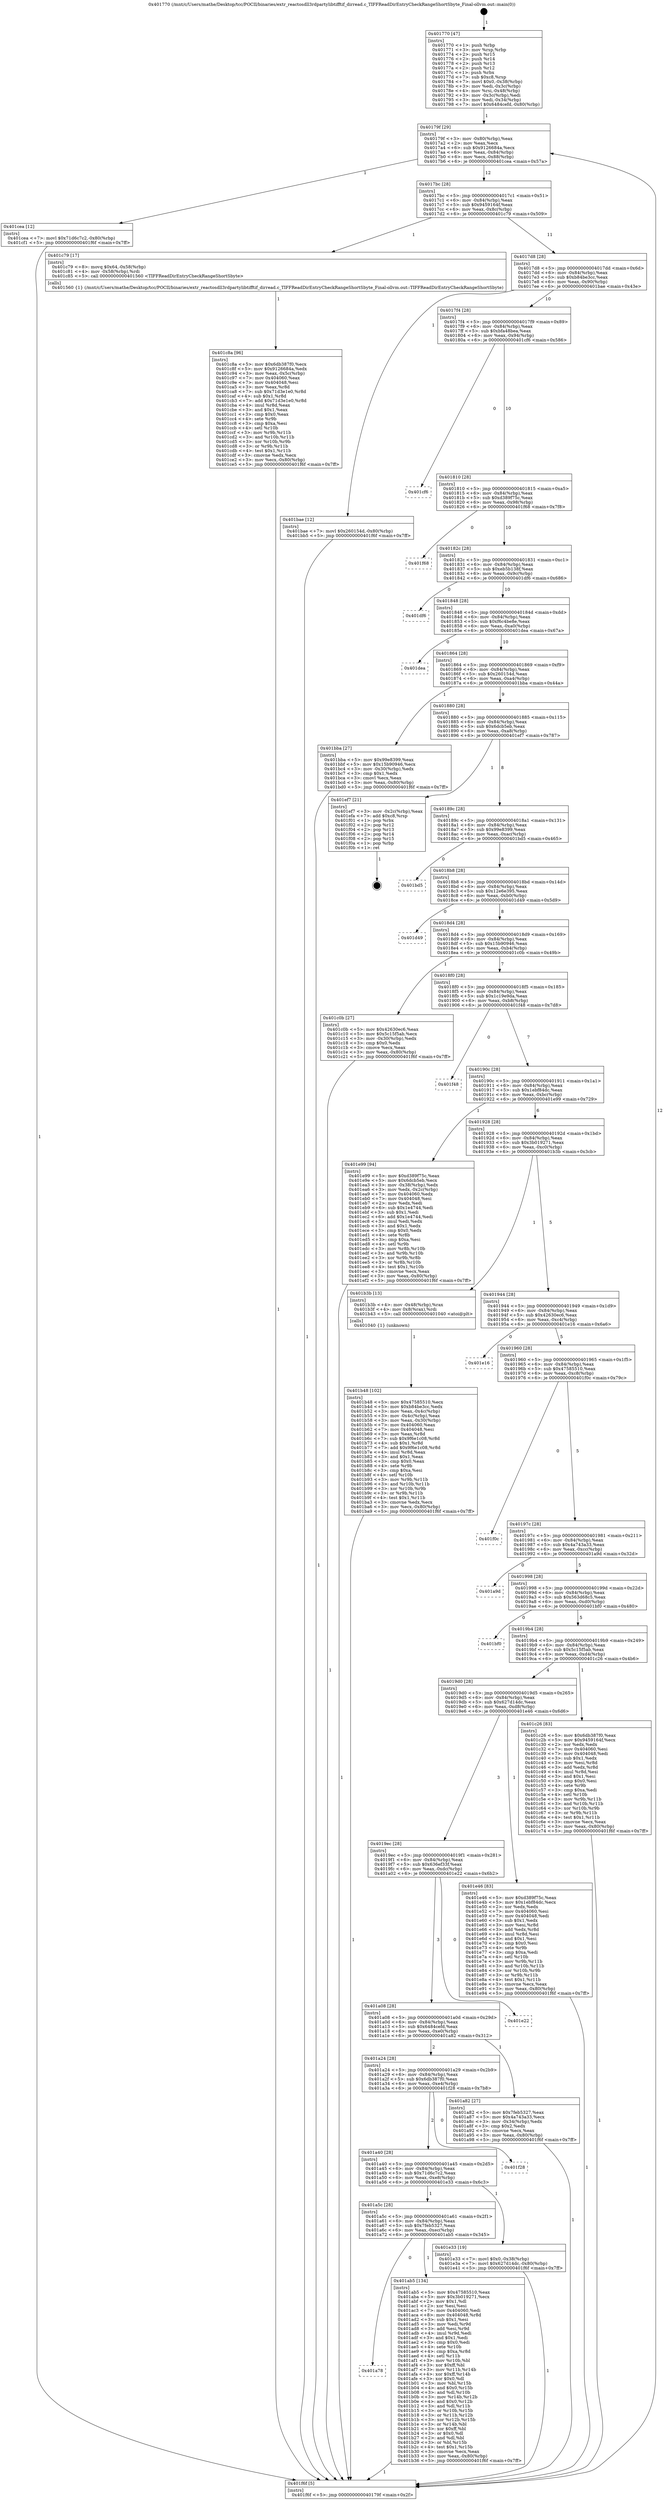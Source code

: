 digraph "0x401770" {
  label = "0x401770 (/mnt/c/Users/mathe/Desktop/tcc/POCII/binaries/extr_reactosdll3rdpartylibtifftif_dirread.c_TIFFReadDirEntryCheckRangeShortSbyte_Final-ollvm.out::main(0))"
  labelloc = "t"
  node[shape=record]

  Entry [label="",width=0.3,height=0.3,shape=circle,fillcolor=black,style=filled]
  "0x40179f" [label="{
     0x40179f [29]\l
     | [instrs]\l
     &nbsp;&nbsp;0x40179f \<+3\>: mov -0x80(%rbp),%eax\l
     &nbsp;&nbsp;0x4017a2 \<+2\>: mov %eax,%ecx\l
     &nbsp;&nbsp;0x4017a4 \<+6\>: sub $0x9126684a,%ecx\l
     &nbsp;&nbsp;0x4017aa \<+6\>: mov %eax,-0x84(%rbp)\l
     &nbsp;&nbsp;0x4017b0 \<+6\>: mov %ecx,-0x88(%rbp)\l
     &nbsp;&nbsp;0x4017b6 \<+6\>: je 0000000000401cea \<main+0x57a\>\l
  }"]
  "0x401cea" [label="{
     0x401cea [12]\l
     | [instrs]\l
     &nbsp;&nbsp;0x401cea \<+7\>: movl $0x71d6c7c2,-0x80(%rbp)\l
     &nbsp;&nbsp;0x401cf1 \<+5\>: jmp 0000000000401f6f \<main+0x7ff\>\l
  }"]
  "0x4017bc" [label="{
     0x4017bc [28]\l
     | [instrs]\l
     &nbsp;&nbsp;0x4017bc \<+5\>: jmp 00000000004017c1 \<main+0x51\>\l
     &nbsp;&nbsp;0x4017c1 \<+6\>: mov -0x84(%rbp),%eax\l
     &nbsp;&nbsp;0x4017c7 \<+5\>: sub $0x9459164f,%eax\l
     &nbsp;&nbsp;0x4017cc \<+6\>: mov %eax,-0x8c(%rbp)\l
     &nbsp;&nbsp;0x4017d2 \<+6\>: je 0000000000401c79 \<main+0x509\>\l
  }"]
  Exit [label="",width=0.3,height=0.3,shape=circle,fillcolor=black,style=filled,peripheries=2]
  "0x401c79" [label="{
     0x401c79 [17]\l
     | [instrs]\l
     &nbsp;&nbsp;0x401c79 \<+8\>: movq $0x64,-0x58(%rbp)\l
     &nbsp;&nbsp;0x401c81 \<+4\>: mov -0x58(%rbp),%rdi\l
     &nbsp;&nbsp;0x401c85 \<+5\>: call 0000000000401560 \<TIFFReadDirEntryCheckRangeShortSbyte\>\l
     | [calls]\l
     &nbsp;&nbsp;0x401560 \{1\} (/mnt/c/Users/mathe/Desktop/tcc/POCII/binaries/extr_reactosdll3rdpartylibtifftif_dirread.c_TIFFReadDirEntryCheckRangeShortSbyte_Final-ollvm.out::TIFFReadDirEntryCheckRangeShortSbyte)\l
  }"]
  "0x4017d8" [label="{
     0x4017d8 [28]\l
     | [instrs]\l
     &nbsp;&nbsp;0x4017d8 \<+5\>: jmp 00000000004017dd \<main+0x6d\>\l
     &nbsp;&nbsp;0x4017dd \<+6\>: mov -0x84(%rbp),%eax\l
     &nbsp;&nbsp;0x4017e3 \<+5\>: sub $0xb84be3cc,%eax\l
     &nbsp;&nbsp;0x4017e8 \<+6\>: mov %eax,-0x90(%rbp)\l
     &nbsp;&nbsp;0x4017ee \<+6\>: je 0000000000401bae \<main+0x43e\>\l
  }"]
  "0x401c8a" [label="{
     0x401c8a [96]\l
     | [instrs]\l
     &nbsp;&nbsp;0x401c8a \<+5\>: mov $0x6db387f0,%ecx\l
     &nbsp;&nbsp;0x401c8f \<+5\>: mov $0x9126684a,%edx\l
     &nbsp;&nbsp;0x401c94 \<+3\>: mov %eax,-0x5c(%rbp)\l
     &nbsp;&nbsp;0x401c97 \<+7\>: mov 0x404060,%eax\l
     &nbsp;&nbsp;0x401c9e \<+7\>: mov 0x404048,%esi\l
     &nbsp;&nbsp;0x401ca5 \<+3\>: mov %eax,%r8d\l
     &nbsp;&nbsp;0x401ca8 \<+7\>: sub $0x71d3e1e0,%r8d\l
     &nbsp;&nbsp;0x401caf \<+4\>: sub $0x1,%r8d\l
     &nbsp;&nbsp;0x401cb3 \<+7\>: add $0x71d3e1e0,%r8d\l
     &nbsp;&nbsp;0x401cba \<+4\>: imul %r8d,%eax\l
     &nbsp;&nbsp;0x401cbe \<+3\>: and $0x1,%eax\l
     &nbsp;&nbsp;0x401cc1 \<+3\>: cmp $0x0,%eax\l
     &nbsp;&nbsp;0x401cc4 \<+4\>: sete %r9b\l
     &nbsp;&nbsp;0x401cc8 \<+3\>: cmp $0xa,%esi\l
     &nbsp;&nbsp;0x401ccb \<+4\>: setl %r10b\l
     &nbsp;&nbsp;0x401ccf \<+3\>: mov %r9b,%r11b\l
     &nbsp;&nbsp;0x401cd2 \<+3\>: and %r10b,%r11b\l
     &nbsp;&nbsp;0x401cd5 \<+3\>: xor %r10b,%r9b\l
     &nbsp;&nbsp;0x401cd8 \<+3\>: or %r9b,%r11b\l
     &nbsp;&nbsp;0x401cdb \<+4\>: test $0x1,%r11b\l
     &nbsp;&nbsp;0x401cdf \<+3\>: cmovne %edx,%ecx\l
     &nbsp;&nbsp;0x401ce2 \<+3\>: mov %ecx,-0x80(%rbp)\l
     &nbsp;&nbsp;0x401ce5 \<+5\>: jmp 0000000000401f6f \<main+0x7ff\>\l
  }"]
  "0x401bae" [label="{
     0x401bae [12]\l
     | [instrs]\l
     &nbsp;&nbsp;0x401bae \<+7\>: movl $0x260154d,-0x80(%rbp)\l
     &nbsp;&nbsp;0x401bb5 \<+5\>: jmp 0000000000401f6f \<main+0x7ff\>\l
  }"]
  "0x4017f4" [label="{
     0x4017f4 [28]\l
     | [instrs]\l
     &nbsp;&nbsp;0x4017f4 \<+5\>: jmp 00000000004017f9 \<main+0x89\>\l
     &nbsp;&nbsp;0x4017f9 \<+6\>: mov -0x84(%rbp),%eax\l
     &nbsp;&nbsp;0x4017ff \<+5\>: sub $0xbfa48bea,%eax\l
     &nbsp;&nbsp;0x401804 \<+6\>: mov %eax,-0x94(%rbp)\l
     &nbsp;&nbsp;0x40180a \<+6\>: je 0000000000401cf6 \<main+0x586\>\l
  }"]
  "0x401b48" [label="{
     0x401b48 [102]\l
     | [instrs]\l
     &nbsp;&nbsp;0x401b48 \<+5\>: mov $0x47585510,%ecx\l
     &nbsp;&nbsp;0x401b4d \<+5\>: mov $0xb84be3cc,%edx\l
     &nbsp;&nbsp;0x401b52 \<+3\>: mov %eax,-0x4c(%rbp)\l
     &nbsp;&nbsp;0x401b55 \<+3\>: mov -0x4c(%rbp),%eax\l
     &nbsp;&nbsp;0x401b58 \<+3\>: mov %eax,-0x30(%rbp)\l
     &nbsp;&nbsp;0x401b5b \<+7\>: mov 0x404060,%eax\l
     &nbsp;&nbsp;0x401b62 \<+7\>: mov 0x404048,%esi\l
     &nbsp;&nbsp;0x401b69 \<+3\>: mov %eax,%r8d\l
     &nbsp;&nbsp;0x401b6c \<+7\>: sub $0x9f6e1c08,%r8d\l
     &nbsp;&nbsp;0x401b73 \<+4\>: sub $0x1,%r8d\l
     &nbsp;&nbsp;0x401b77 \<+7\>: add $0x9f6e1c08,%r8d\l
     &nbsp;&nbsp;0x401b7e \<+4\>: imul %r8d,%eax\l
     &nbsp;&nbsp;0x401b82 \<+3\>: and $0x1,%eax\l
     &nbsp;&nbsp;0x401b85 \<+3\>: cmp $0x0,%eax\l
     &nbsp;&nbsp;0x401b88 \<+4\>: sete %r9b\l
     &nbsp;&nbsp;0x401b8c \<+3\>: cmp $0xa,%esi\l
     &nbsp;&nbsp;0x401b8f \<+4\>: setl %r10b\l
     &nbsp;&nbsp;0x401b93 \<+3\>: mov %r9b,%r11b\l
     &nbsp;&nbsp;0x401b96 \<+3\>: and %r10b,%r11b\l
     &nbsp;&nbsp;0x401b99 \<+3\>: xor %r10b,%r9b\l
     &nbsp;&nbsp;0x401b9c \<+3\>: or %r9b,%r11b\l
     &nbsp;&nbsp;0x401b9f \<+4\>: test $0x1,%r11b\l
     &nbsp;&nbsp;0x401ba3 \<+3\>: cmovne %edx,%ecx\l
     &nbsp;&nbsp;0x401ba6 \<+3\>: mov %ecx,-0x80(%rbp)\l
     &nbsp;&nbsp;0x401ba9 \<+5\>: jmp 0000000000401f6f \<main+0x7ff\>\l
  }"]
  "0x401cf6" [label="{
     0x401cf6\l
  }", style=dashed]
  "0x401810" [label="{
     0x401810 [28]\l
     | [instrs]\l
     &nbsp;&nbsp;0x401810 \<+5\>: jmp 0000000000401815 \<main+0xa5\>\l
     &nbsp;&nbsp;0x401815 \<+6\>: mov -0x84(%rbp),%eax\l
     &nbsp;&nbsp;0x40181b \<+5\>: sub $0xd389f75c,%eax\l
     &nbsp;&nbsp;0x401820 \<+6\>: mov %eax,-0x98(%rbp)\l
     &nbsp;&nbsp;0x401826 \<+6\>: je 0000000000401f68 \<main+0x7f8\>\l
  }"]
  "0x401a78" [label="{
     0x401a78\l
  }", style=dashed]
  "0x401f68" [label="{
     0x401f68\l
  }", style=dashed]
  "0x40182c" [label="{
     0x40182c [28]\l
     | [instrs]\l
     &nbsp;&nbsp;0x40182c \<+5\>: jmp 0000000000401831 \<main+0xc1\>\l
     &nbsp;&nbsp;0x401831 \<+6\>: mov -0x84(%rbp),%eax\l
     &nbsp;&nbsp;0x401837 \<+5\>: sub $0xeb5b138f,%eax\l
     &nbsp;&nbsp;0x40183c \<+6\>: mov %eax,-0x9c(%rbp)\l
     &nbsp;&nbsp;0x401842 \<+6\>: je 0000000000401df6 \<main+0x686\>\l
  }"]
  "0x401ab5" [label="{
     0x401ab5 [134]\l
     | [instrs]\l
     &nbsp;&nbsp;0x401ab5 \<+5\>: mov $0x47585510,%eax\l
     &nbsp;&nbsp;0x401aba \<+5\>: mov $0x3b019271,%ecx\l
     &nbsp;&nbsp;0x401abf \<+2\>: mov $0x1,%dl\l
     &nbsp;&nbsp;0x401ac1 \<+2\>: xor %esi,%esi\l
     &nbsp;&nbsp;0x401ac3 \<+7\>: mov 0x404060,%edi\l
     &nbsp;&nbsp;0x401aca \<+8\>: mov 0x404048,%r8d\l
     &nbsp;&nbsp;0x401ad2 \<+3\>: sub $0x1,%esi\l
     &nbsp;&nbsp;0x401ad5 \<+3\>: mov %edi,%r9d\l
     &nbsp;&nbsp;0x401ad8 \<+3\>: add %esi,%r9d\l
     &nbsp;&nbsp;0x401adb \<+4\>: imul %r9d,%edi\l
     &nbsp;&nbsp;0x401adf \<+3\>: and $0x1,%edi\l
     &nbsp;&nbsp;0x401ae2 \<+3\>: cmp $0x0,%edi\l
     &nbsp;&nbsp;0x401ae5 \<+4\>: sete %r10b\l
     &nbsp;&nbsp;0x401ae9 \<+4\>: cmp $0xa,%r8d\l
     &nbsp;&nbsp;0x401aed \<+4\>: setl %r11b\l
     &nbsp;&nbsp;0x401af1 \<+3\>: mov %r10b,%bl\l
     &nbsp;&nbsp;0x401af4 \<+3\>: xor $0xff,%bl\l
     &nbsp;&nbsp;0x401af7 \<+3\>: mov %r11b,%r14b\l
     &nbsp;&nbsp;0x401afa \<+4\>: xor $0xff,%r14b\l
     &nbsp;&nbsp;0x401afe \<+3\>: xor $0x0,%dl\l
     &nbsp;&nbsp;0x401b01 \<+3\>: mov %bl,%r15b\l
     &nbsp;&nbsp;0x401b04 \<+4\>: and $0x0,%r15b\l
     &nbsp;&nbsp;0x401b08 \<+3\>: and %dl,%r10b\l
     &nbsp;&nbsp;0x401b0b \<+3\>: mov %r14b,%r12b\l
     &nbsp;&nbsp;0x401b0e \<+4\>: and $0x0,%r12b\l
     &nbsp;&nbsp;0x401b12 \<+3\>: and %dl,%r11b\l
     &nbsp;&nbsp;0x401b15 \<+3\>: or %r10b,%r15b\l
     &nbsp;&nbsp;0x401b18 \<+3\>: or %r11b,%r12b\l
     &nbsp;&nbsp;0x401b1b \<+3\>: xor %r12b,%r15b\l
     &nbsp;&nbsp;0x401b1e \<+3\>: or %r14b,%bl\l
     &nbsp;&nbsp;0x401b21 \<+3\>: xor $0xff,%bl\l
     &nbsp;&nbsp;0x401b24 \<+3\>: or $0x0,%dl\l
     &nbsp;&nbsp;0x401b27 \<+2\>: and %dl,%bl\l
     &nbsp;&nbsp;0x401b29 \<+3\>: or %bl,%r15b\l
     &nbsp;&nbsp;0x401b2c \<+4\>: test $0x1,%r15b\l
     &nbsp;&nbsp;0x401b30 \<+3\>: cmovne %ecx,%eax\l
     &nbsp;&nbsp;0x401b33 \<+3\>: mov %eax,-0x80(%rbp)\l
     &nbsp;&nbsp;0x401b36 \<+5\>: jmp 0000000000401f6f \<main+0x7ff\>\l
  }"]
  "0x401df6" [label="{
     0x401df6\l
  }", style=dashed]
  "0x401848" [label="{
     0x401848 [28]\l
     | [instrs]\l
     &nbsp;&nbsp;0x401848 \<+5\>: jmp 000000000040184d \<main+0xdd\>\l
     &nbsp;&nbsp;0x40184d \<+6\>: mov -0x84(%rbp),%eax\l
     &nbsp;&nbsp;0x401853 \<+5\>: sub $0xf6c4be8e,%eax\l
     &nbsp;&nbsp;0x401858 \<+6\>: mov %eax,-0xa0(%rbp)\l
     &nbsp;&nbsp;0x40185e \<+6\>: je 0000000000401dea \<main+0x67a\>\l
  }"]
  "0x401a5c" [label="{
     0x401a5c [28]\l
     | [instrs]\l
     &nbsp;&nbsp;0x401a5c \<+5\>: jmp 0000000000401a61 \<main+0x2f1\>\l
     &nbsp;&nbsp;0x401a61 \<+6\>: mov -0x84(%rbp),%eax\l
     &nbsp;&nbsp;0x401a67 \<+5\>: sub $0x7feb5327,%eax\l
     &nbsp;&nbsp;0x401a6c \<+6\>: mov %eax,-0xec(%rbp)\l
     &nbsp;&nbsp;0x401a72 \<+6\>: je 0000000000401ab5 \<main+0x345\>\l
  }"]
  "0x401dea" [label="{
     0x401dea\l
  }", style=dashed]
  "0x401864" [label="{
     0x401864 [28]\l
     | [instrs]\l
     &nbsp;&nbsp;0x401864 \<+5\>: jmp 0000000000401869 \<main+0xf9\>\l
     &nbsp;&nbsp;0x401869 \<+6\>: mov -0x84(%rbp),%eax\l
     &nbsp;&nbsp;0x40186f \<+5\>: sub $0x260154d,%eax\l
     &nbsp;&nbsp;0x401874 \<+6\>: mov %eax,-0xa4(%rbp)\l
     &nbsp;&nbsp;0x40187a \<+6\>: je 0000000000401bba \<main+0x44a\>\l
  }"]
  "0x401e33" [label="{
     0x401e33 [19]\l
     | [instrs]\l
     &nbsp;&nbsp;0x401e33 \<+7\>: movl $0x0,-0x38(%rbp)\l
     &nbsp;&nbsp;0x401e3a \<+7\>: movl $0x627d14dc,-0x80(%rbp)\l
     &nbsp;&nbsp;0x401e41 \<+5\>: jmp 0000000000401f6f \<main+0x7ff\>\l
  }"]
  "0x401bba" [label="{
     0x401bba [27]\l
     | [instrs]\l
     &nbsp;&nbsp;0x401bba \<+5\>: mov $0x99e8399,%eax\l
     &nbsp;&nbsp;0x401bbf \<+5\>: mov $0x15b90946,%ecx\l
     &nbsp;&nbsp;0x401bc4 \<+3\>: mov -0x30(%rbp),%edx\l
     &nbsp;&nbsp;0x401bc7 \<+3\>: cmp $0x1,%edx\l
     &nbsp;&nbsp;0x401bca \<+3\>: cmovl %ecx,%eax\l
     &nbsp;&nbsp;0x401bcd \<+3\>: mov %eax,-0x80(%rbp)\l
     &nbsp;&nbsp;0x401bd0 \<+5\>: jmp 0000000000401f6f \<main+0x7ff\>\l
  }"]
  "0x401880" [label="{
     0x401880 [28]\l
     | [instrs]\l
     &nbsp;&nbsp;0x401880 \<+5\>: jmp 0000000000401885 \<main+0x115\>\l
     &nbsp;&nbsp;0x401885 \<+6\>: mov -0x84(%rbp),%eax\l
     &nbsp;&nbsp;0x40188b \<+5\>: sub $0x6dcb5eb,%eax\l
     &nbsp;&nbsp;0x401890 \<+6\>: mov %eax,-0xa8(%rbp)\l
     &nbsp;&nbsp;0x401896 \<+6\>: je 0000000000401ef7 \<main+0x787\>\l
  }"]
  "0x401a40" [label="{
     0x401a40 [28]\l
     | [instrs]\l
     &nbsp;&nbsp;0x401a40 \<+5\>: jmp 0000000000401a45 \<main+0x2d5\>\l
     &nbsp;&nbsp;0x401a45 \<+6\>: mov -0x84(%rbp),%eax\l
     &nbsp;&nbsp;0x401a4b \<+5\>: sub $0x71d6c7c2,%eax\l
     &nbsp;&nbsp;0x401a50 \<+6\>: mov %eax,-0xe8(%rbp)\l
     &nbsp;&nbsp;0x401a56 \<+6\>: je 0000000000401e33 \<main+0x6c3\>\l
  }"]
  "0x401ef7" [label="{
     0x401ef7 [21]\l
     | [instrs]\l
     &nbsp;&nbsp;0x401ef7 \<+3\>: mov -0x2c(%rbp),%eax\l
     &nbsp;&nbsp;0x401efa \<+7\>: add $0xc8,%rsp\l
     &nbsp;&nbsp;0x401f01 \<+1\>: pop %rbx\l
     &nbsp;&nbsp;0x401f02 \<+2\>: pop %r12\l
     &nbsp;&nbsp;0x401f04 \<+2\>: pop %r13\l
     &nbsp;&nbsp;0x401f06 \<+2\>: pop %r14\l
     &nbsp;&nbsp;0x401f08 \<+2\>: pop %r15\l
     &nbsp;&nbsp;0x401f0a \<+1\>: pop %rbp\l
     &nbsp;&nbsp;0x401f0b \<+1\>: ret\l
  }"]
  "0x40189c" [label="{
     0x40189c [28]\l
     | [instrs]\l
     &nbsp;&nbsp;0x40189c \<+5\>: jmp 00000000004018a1 \<main+0x131\>\l
     &nbsp;&nbsp;0x4018a1 \<+6\>: mov -0x84(%rbp),%eax\l
     &nbsp;&nbsp;0x4018a7 \<+5\>: sub $0x99e8399,%eax\l
     &nbsp;&nbsp;0x4018ac \<+6\>: mov %eax,-0xac(%rbp)\l
     &nbsp;&nbsp;0x4018b2 \<+6\>: je 0000000000401bd5 \<main+0x465\>\l
  }"]
  "0x401f28" [label="{
     0x401f28\l
  }", style=dashed]
  "0x401bd5" [label="{
     0x401bd5\l
  }", style=dashed]
  "0x4018b8" [label="{
     0x4018b8 [28]\l
     | [instrs]\l
     &nbsp;&nbsp;0x4018b8 \<+5\>: jmp 00000000004018bd \<main+0x14d\>\l
     &nbsp;&nbsp;0x4018bd \<+6\>: mov -0x84(%rbp),%eax\l
     &nbsp;&nbsp;0x4018c3 \<+5\>: sub $0x12e6e395,%eax\l
     &nbsp;&nbsp;0x4018c8 \<+6\>: mov %eax,-0xb0(%rbp)\l
     &nbsp;&nbsp;0x4018ce \<+6\>: je 0000000000401d49 \<main+0x5d9\>\l
  }"]
  "0x401770" [label="{
     0x401770 [47]\l
     | [instrs]\l
     &nbsp;&nbsp;0x401770 \<+1\>: push %rbp\l
     &nbsp;&nbsp;0x401771 \<+3\>: mov %rsp,%rbp\l
     &nbsp;&nbsp;0x401774 \<+2\>: push %r15\l
     &nbsp;&nbsp;0x401776 \<+2\>: push %r14\l
     &nbsp;&nbsp;0x401778 \<+2\>: push %r13\l
     &nbsp;&nbsp;0x40177a \<+2\>: push %r12\l
     &nbsp;&nbsp;0x40177c \<+1\>: push %rbx\l
     &nbsp;&nbsp;0x40177d \<+7\>: sub $0xc8,%rsp\l
     &nbsp;&nbsp;0x401784 \<+7\>: movl $0x0,-0x38(%rbp)\l
     &nbsp;&nbsp;0x40178b \<+3\>: mov %edi,-0x3c(%rbp)\l
     &nbsp;&nbsp;0x40178e \<+4\>: mov %rsi,-0x48(%rbp)\l
     &nbsp;&nbsp;0x401792 \<+3\>: mov -0x3c(%rbp),%edi\l
     &nbsp;&nbsp;0x401795 \<+3\>: mov %edi,-0x34(%rbp)\l
     &nbsp;&nbsp;0x401798 \<+7\>: movl $0x6484cefd,-0x80(%rbp)\l
  }"]
  "0x401d49" [label="{
     0x401d49\l
  }", style=dashed]
  "0x4018d4" [label="{
     0x4018d4 [28]\l
     | [instrs]\l
     &nbsp;&nbsp;0x4018d4 \<+5\>: jmp 00000000004018d9 \<main+0x169\>\l
     &nbsp;&nbsp;0x4018d9 \<+6\>: mov -0x84(%rbp),%eax\l
     &nbsp;&nbsp;0x4018df \<+5\>: sub $0x15b90946,%eax\l
     &nbsp;&nbsp;0x4018e4 \<+6\>: mov %eax,-0xb4(%rbp)\l
     &nbsp;&nbsp;0x4018ea \<+6\>: je 0000000000401c0b \<main+0x49b\>\l
  }"]
  "0x401f6f" [label="{
     0x401f6f [5]\l
     | [instrs]\l
     &nbsp;&nbsp;0x401f6f \<+5\>: jmp 000000000040179f \<main+0x2f\>\l
  }"]
  "0x401c0b" [label="{
     0x401c0b [27]\l
     | [instrs]\l
     &nbsp;&nbsp;0x401c0b \<+5\>: mov $0x42630ec6,%eax\l
     &nbsp;&nbsp;0x401c10 \<+5\>: mov $0x5c15f5ab,%ecx\l
     &nbsp;&nbsp;0x401c15 \<+3\>: mov -0x30(%rbp),%edx\l
     &nbsp;&nbsp;0x401c18 \<+3\>: cmp $0x0,%edx\l
     &nbsp;&nbsp;0x401c1b \<+3\>: cmove %ecx,%eax\l
     &nbsp;&nbsp;0x401c1e \<+3\>: mov %eax,-0x80(%rbp)\l
     &nbsp;&nbsp;0x401c21 \<+5\>: jmp 0000000000401f6f \<main+0x7ff\>\l
  }"]
  "0x4018f0" [label="{
     0x4018f0 [28]\l
     | [instrs]\l
     &nbsp;&nbsp;0x4018f0 \<+5\>: jmp 00000000004018f5 \<main+0x185\>\l
     &nbsp;&nbsp;0x4018f5 \<+6\>: mov -0x84(%rbp),%eax\l
     &nbsp;&nbsp;0x4018fb \<+5\>: sub $0x1c19e9da,%eax\l
     &nbsp;&nbsp;0x401900 \<+6\>: mov %eax,-0xb8(%rbp)\l
     &nbsp;&nbsp;0x401906 \<+6\>: je 0000000000401f48 \<main+0x7d8\>\l
  }"]
  "0x401a24" [label="{
     0x401a24 [28]\l
     | [instrs]\l
     &nbsp;&nbsp;0x401a24 \<+5\>: jmp 0000000000401a29 \<main+0x2b9\>\l
     &nbsp;&nbsp;0x401a29 \<+6\>: mov -0x84(%rbp),%eax\l
     &nbsp;&nbsp;0x401a2f \<+5\>: sub $0x6db387f0,%eax\l
     &nbsp;&nbsp;0x401a34 \<+6\>: mov %eax,-0xe4(%rbp)\l
     &nbsp;&nbsp;0x401a3a \<+6\>: je 0000000000401f28 \<main+0x7b8\>\l
  }"]
  "0x401f48" [label="{
     0x401f48\l
  }", style=dashed]
  "0x40190c" [label="{
     0x40190c [28]\l
     | [instrs]\l
     &nbsp;&nbsp;0x40190c \<+5\>: jmp 0000000000401911 \<main+0x1a1\>\l
     &nbsp;&nbsp;0x401911 \<+6\>: mov -0x84(%rbp),%eax\l
     &nbsp;&nbsp;0x401917 \<+5\>: sub $0x1ebf84dc,%eax\l
     &nbsp;&nbsp;0x40191c \<+6\>: mov %eax,-0xbc(%rbp)\l
     &nbsp;&nbsp;0x401922 \<+6\>: je 0000000000401e99 \<main+0x729\>\l
  }"]
  "0x401a82" [label="{
     0x401a82 [27]\l
     | [instrs]\l
     &nbsp;&nbsp;0x401a82 \<+5\>: mov $0x7feb5327,%eax\l
     &nbsp;&nbsp;0x401a87 \<+5\>: mov $0x4a743a33,%ecx\l
     &nbsp;&nbsp;0x401a8c \<+3\>: mov -0x34(%rbp),%edx\l
     &nbsp;&nbsp;0x401a8f \<+3\>: cmp $0x2,%edx\l
     &nbsp;&nbsp;0x401a92 \<+3\>: cmovne %ecx,%eax\l
     &nbsp;&nbsp;0x401a95 \<+3\>: mov %eax,-0x80(%rbp)\l
     &nbsp;&nbsp;0x401a98 \<+5\>: jmp 0000000000401f6f \<main+0x7ff\>\l
  }"]
  "0x401e99" [label="{
     0x401e99 [94]\l
     | [instrs]\l
     &nbsp;&nbsp;0x401e99 \<+5\>: mov $0xd389f75c,%eax\l
     &nbsp;&nbsp;0x401e9e \<+5\>: mov $0x6dcb5eb,%ecx\l
     &nbsp;&nbsp;0x401ea3 \<+3\>: mov -0x38(%rbp),%edx\l
     &nbsp;&nbsp;0x401ea6 \<+3\>: mov %edx,-0x2c(%rbp)\l
     &nbsp;&nbsp;0x401ea9 \<+7\>: mov 0x404060,%edx\l
     &nbsp;&nbsp;0x401eb0 \<+7\>: mov 0x404048,%esi\l
     &nbsp;&nbsp;0x401eb7 \<+2\>: mov %edx,%edi\l
     &nbsp;&nbsp;0x401eb9 \<+6\>: sub $0x1e4744,%edi\l
     &nbsp;&nbsp;0x401ebf \<+3\>: sub $0x1,%edi\l
     &nbsp;&nbsp;0x401ec2 \<+6\>: add $0x1e4744,%edi\l
     &nbsp;&nbsp;0x401ec8 \<+3\>: imul %edi,%edx\l
     &nbsp;&nbsp;0x401ecb \<+3\>: and $0x1,%edx\l
     &nbsp;&nbsp;0x401ece \<+3\>: cmp $0x0,%edx\l
     &nbsp;&nbsp;0x401ed1 \<+4\>: sete %r8b\l
     &nbsp;&nbsp;0x401ed5 \<+3\>: cmp $0xa,%esi\l
     &nbsp;&nbsp;0x401ed8 \<+4\>: setl %r9b\l
     &nbsp;&nbsp;0x401edc \<+3\>: mov %r8b,%r10b\l
     &nbsp;&nbsp;0x401edf \<+3\>: and %r9b,%r10b\l
     &nbsp;&nbsp;0x401ee2 \<+3\>: xor %r9b,%r8b\l
     &nbsp;&nbsp;0x401ee5 \<+3\>: or %r8b,%r10b\l
     &nbsp;&nbsp;0x401ee8 \<+4\>: test $0x1,%r10b\l
     &nbsp;&nbsp;0x401eec \<+3\>: cmovne %ecx,%eax\l
     &nbsp;&nbsp;0x401eef \<+3\>: mov %eax,-0x80(%rbp)\l
     &nbsp;&nbsp;0x401ef2 \<+5\>: jmp 0000000000401f6f \<main+0x7ff\>\l
  }"]
  "0x401928" [label="{
     0x401928 [28]\l
     | [instrs]\l
     &nbsp;&nbsp;0x401928 \<+5\>: jmp 000000000040192d \<main+0x1bd\>\l
     &nbsp;&nbsp;0x40192d \<+6\>: mov -0x84(%rbp),%eax\l
     &nbsp;&nbsp;0x401933 \<+5\>: sub $0x3b019271,%eax\l
     &nbsp;&nbsp;0x401938 \<+6\>: mov %eax,-0xc0(%rbp)\l
     &nbsp;&nbsp;0x40193e \<+6\>: je 0000000000401b3b \<main+0x3cb\>\l
  }"]
  "0x401a08" [label="{
     0x401a08 [28]\l
     | [instrs]\l
     &nbsp;&nbsp;0x401a08 \<+5\>: jmp 0000000000401a0d \<main+0x29d\>\l
     &nbsp;&nbsp;0x401a0d \<+6\>: mov -0x84(%rbp),%eax\l
     &nbsp;&nbsp;0x401a13 \<+5\>: sub $0x6484cefd,%eax\l
     &nbsp;&nbsp;0x401a18 \<+6\>: mov %eax,-0xe0(%rbp)\l
     &nbsp;&nbsp;0x401a1e \<+6\>: je 0000000000401a82 \<main+0x312\>\l
  }"]
  "0x401b3b" [label="{
     0x401b3b [13]\l
     | [instrs]\l
     &nbsp;&nbsp;0x401b3b \<+4\>: mov -0x48(%rbp),%rax\l
     &nbsp;&nbsp;0x401b3f \<+4\>: mov 0x8(%rax),%rdi\l
     &nbsp;&nbsp;0x401b43 \<+5\>: call 0000000000401040 \<atoi@plt\>\l
     | [calls]\l
     &nbsp;&nbsp;0x401040 \{1\} (unknown)\l
  }"]
  "0x401944" [label="{
     0x401944 [28]\l
     | [instrs]\l
     &nbsp;&nbsp;0x401944 \<+5\>: jmp 0000000000401949 \<main+0x1d9\>\l
     &nbsp;&nbsp;0x401949 \<+6\>: mov -0x84(%rbp),%eax\l
     &nbsp;&nbsp;0x40194f \<+5\>: sub $0x42630ec6,%eax\l
     &nbsp;&nbsp;0x401954 \<+6\>: mov %eax,-0xc4(%rbp)\l
     &nbsp;&nbsp;0x40195a \<+6\>: je 0000000000401e16 \<main+0x6a6\>\l
  }"]
  "0x401e22" [label="{
     0x401e22\l
  }", style=dashed]
  "0x401e16" [label="{
     0x401e16\l
  }", style=dashed]
  "0x401960" [label="{
     0x401960 [28]\l
     | [instrs]\l
     &nbsp;&nbsp;0x401960 \<+5\>: jmp 0000000000401965 \<main+0x1f5\>\l
     &nbsp;&nbsp;0x401965 \<+6\>: mov -0x84(%rbp),%eax\l
     &nbsp;&nbsp;0x40196b \<+5\>: sub $0x47585510,%eax\l
     &nbsp;&nbsp;0x401970 \<+6\>: mov %eax,-0xc8(%rbp)\l
     &nbsp;&nbsp;0x401976 \<+6\>: je 0000000000401f0c \<main+0x79c\>\l
  }"]
  "0x4019ec" [label="{
     0x4019ec [28]\l
     | [instrs]\l
     &nbsp;&nbsp;0x4019ec \<+5\>: jmp 00000000004019f1 \<main+0x281\>\l
     &nbsp;&nbsp;0x4019f1 \<+6\>: mov -0x84(%rbp),%eax\l
     &nbsp;&nbsp;0x4019f7 \<+5\>: sub $0x636ef33f,%eax\l
     &nbsp;&nbsp;0x4019fc \<+6\>: mov %eax,-0xdc(%rbp)\l
     &nbsp;&nbsp;0x401a02 \<+6\>: je 0000000000401e22 \<main+0x6b2\>\l
  }"]
  "0x401f0c" [label="{
     0x401f0c\l
  }", style=dashed]
  "0x40197c" [label="{
     0x40197c [28]\l
     | [instrs]\l
     &nbsp;&nbsp;0x40197c \<+5\>: jmp 0000000000401981 \<main+0x211\>\l
     &nbsp;&nbsp;0x401981 \<+6\>: mov -0x84(%rbp),%eax\l
     &nbsp;&nbsp;0x401987 \<+5\>: sub $0x4a743a33,%eax\l
     &nbsp;&nbsp;0x40198c \<+6\>: mov %eax,-0xcc(%rbp)\l
     &nbsp;&nbsp;0x401992 \<+6\>: je 0000000000401a9d \<main+0x32d\>\l
  }"]
  "0x401e46" [label="{
     0x401e46 [83]\l
     | [instrs]\l
     &nbsp;&nbsp;0x401e46 \<+5\>: mov $0xd389f75c,%eax\l
     &nbsp;&nbsp;0x401e4b \<+5\>: mov $0x1ebf84dc,%ecx\l
     &nbsp;&nbsp;0x401e50 \<+2\>: xor %edx,%edx\l
     &nbsp;&nbsp;0x401e52 \<+7\>: mov 0x404060,%esi\l
     &nbsp;&nbsp;0x401e59 \<+7\>: mov 0x404048,%edi\l
     &nbsp;&nbsp;0x401e60 \<+3\>: sub $0x1,%edx\l
     &nbsp;&nbsp;0x401e63 \<+3\>: mov %esi,%r8d\l
     &nbsp;&nbsp;0x401e66 \<+3\>: add %edx,%r8d\l
     &nbsp;&nbsp;0x401e69 \<+4\>: imul %r8d,%esi\l
     &nbsp;&nbsp;0x401e6d \<+3\>: and $0x1,%esi\l
     &nbsp;&nbsp;0x401e70 \<+3\>: cmp $0x0,%esi\l
     &nbsp;&nbsp;0x401e73 \<+4\>: sete %r9b\l
     &nbsp;&nbsp;0x401e77 \<+3\>: cmp $0xa,%edi\l
     &nbsp;&nbsp;0x401e7a \<+4\>: setl %r10b\l
     &nbsp;&nbsp;0x401e7e \<+3\>: mov %r9b,%r11b\l
     &nbsp;&nbsp;0x401e81 \<+3\>: and %r10b,%r11b\l
     &nbsp;&nbsp;0x401e84 \<+3\>: xor %r10b,%r9b\l
     &nbsp;&nbsp;0x401e87 \<+3\>: or %r9b,%r11b\l
     &nbsp;&nbsp;0x401e8a \<+4\>: test $0x1,%r11b\l
     &nbsp;&nbsp;0x401e8e \<+3\>: cmovne %ecx,%eax\l
     &nbsp;&nbsp;0x401e91 \<+3\>: mov %eax,-0x80(%rbp)\l
     &nbsp;&nbsp;0x401e94 \<+5\>: jmp 0000000000401f6f \<main+0x7ff\>\l
  }"]
  "0x401a9d" [label="{
     0x401a9d\l
  }", style=dashed]
  "0x401998" [label="{
     0x401998 [28]\l
     | [instrs]\l
     &nbsp;&nbsp;0x401998 \<+5\>: jmp 000000000040199d \<main+0x22d\>\l
     &nbsp;&nbsp;0x40199d \<+6\>: mov -0x84(%rbp),%eax\l
     &nbsp;&nbsp;0x4019a3 \<+5\>: sub $0x563d68c5,%eax\l
     &nbsp;&nbsp;0x4019a8 \<+6\>: mov %eax,-0xd0(%rbp)\l
     &nbsp;&nbsp;0x4019ae \<+6\>: je 0000000000401bf0 \<main+0x480\>\l
  }"]
  "0x4019d0" [label="{
     0x4019d0 [28]\l
     | [instrs]\l
     &nbsp;&nbsp;0x4019d0 \<+5\>: jmp 00000000004019d5 \<main+0x265\>\l
     &nbsp;&nbsp;0x4019d5 \<+6\>: mov -0x84(%rbp),%eax\l
     &nbsp;&nbsp;0x4019db \<+5\>: sub $0x627d14dc,%eax\l
     &nbsp;&nbsp;0x4019e0 \<+6\>: mov %eax,-0xd8(%rbp)\l
     &nbsp;&nbsp;0x4019e6 \<+6\>: je 0000000000401e46 \<main+0x6d6\>\l
  }"]
  "0x401bf0" [label="{
     0x401bf0\l
  }", style=dashed]
  "0x4019b4" [label="{
     0x4019b4 [28]\l
     | [instrs]\l
     &nbsp;&nbsp;0x4019b4 \<+5\>: jmp 00000000004019b9 \<main+0x249\>\l
     &nbsp;&nbsp;0x4019b9 \<+6\>: mov -0x84(%rbp),%eax\l
     &nbsp;&nbsp;0x4019bf \<+5\>: sub $0x5c15f5ab,%eax\l
     &nbsp;&nbsp;0x4019c4 \<+6\>: mov %eax,-0xd4(%rbp)\l
     &nbsp;&nbsp;0x4019ca \<+6\>: je 0000000000401c26 \<main+0x4b6\>\l
  }"]
  "0x401c26" [label="{
     0x401c26 [83]\l
     | [instrs]\l
     &nbsp;&nbsp;0x401c26 \<+5\>: mov $0x6db387f0,%eax\l
     &nbsp;&nbsp;0x401c2b \<+5\>: mov $0x9459164f,%ecx\l
     &nbsp;&nbsp;0x401c30 \<+2\>: xor %edx,%edx\l
     &nbsp;&nbsp;0x401c32 \<+7\>: mov 0x404060,%esi\l
     &nbsp;&nbsp;0x401c39 \<+7\>: mov 0x404048,%edi\l
     &nbsp;&nbsp;0x401c40 \<+3\>: sub $0x1,%edx\l
     &nbsp;&nbsp;0x401c43 \<+3\>: mov %esi,%r8d\l
     &nbsp;&nbsp;0x401c46 \<+3\>: add %edx,%r8d\l
     &nbsp;&nbsp;0x401c49 \<+4\>: imul %r8d,%esi\l
     &nbsp;&nbsp;0x401c4d \<+3\>: and $0x1,%esi\l
     &nbsp;&nbsp;0x401c50 \<+3\>: cmp $0x0,%esi\l
     &nbsp;&nbsp;0x401c53 \<+4\>: sete %r9b\l
     &nbsp;&nbsp;0x401c57 \<+3\>: cmp $0xa,%edi\l
     &nbsp;&nbsp;0x401c5a \<+4\>: setl %r10b\l
     &nbsp;&nbsp;0x401c5e \<+3\>: mov %r9b,%r11b\l
     &nbsp;&nbsp;0x401c61 \<+3\>: and %r10b,%r11b\l
     &nbsp;&nbsp;0x401c64 \<+3\>: xor %r10b,%r9b\l
     &nbsp;&nbsp;0x401c67 \<+3\>: or %r9b,%r11b\l
     &nbsp;&nbsp;0x401c6a \<+4\>: test $0x1,%r11b\l
     &nbsp;&nbsp;0x401c6e \<+3\>: cmovne %ecx,%eax\l
     &nbsp;&nbsp;0x401c71 \<+3\>: mov %eax,-0x80(%rbp)\l
     &nbsp;&nbsp;0x401c74 \<+5\>: jmp 0000000000401f6f \<main+0x7ff\>\l
  }"]
  Entry -> "0x401770" [label=" 1"]
  "0x40179f" -> "0x401cea" [label=" 1"]
  "0x40179f" -> "0x4017bc" [label=" 12"]
  "0x401ef7" -> Exit [label=" 1"]
  "0x4017bc" -> "0x401c79" [label=" 1"]
  "0x4017bc" -> "0x4017d8" [label=" 11"]
  "0x401e99" -> "0x401f6f" [label=" 1"]
  "0x4017d8" -> "0x401bae" [label=" 1"]
  "0x4017d8" -> "0x4017f4" [label=" 10"]
  "0x401e46" -> "0x401f6f" [label=" 1"]
  "0x4017f4" -> "0x401cf6" [label=" 0"]
  "0x4017f4" -> "0x401810" [label=" 10"]
  "0x401e33" -> "0x401f6f" [label=" 1"]
  "0x401810" -> "0x401f68" [label=" 0"]
  "0x401810" -> "0x40182c" [label=" 10"]
  "0x401cea" -> "0x401f6f" [label=" 1"]
  "0x40182c" -> "0x401df6" [label=" 0"]
  "0x40182c" -> "0x401848" [label=" 10"]
  "0x401c8a" -> "0x401f6f" [label=" 1"]
  "0x401848" -> "0x401dea" [label=" 0"]
  "0x401848" -> "0x401864" [label=" 10"]
  "0x401c26" -> "0x401f6f" [label=" 1"]
  "0x401864" -> "0x401bba" [label=" 1"]
  "0x401864" -> "0x401880" [label=" 9"]
  "0x401c0b" -> "0x401f6f" [label=" 1"]
  "0x401880" -> "0x401ef7" [label=" 1"]
  "0x401880" -> "0x40189c" [label=" 8"]
  "0x401bae" -> "0x401f6f" [label=" 1"]
  "0x40189c" -> "0x401bd5" [label=" 0"]
  "0x40189c" -> "0x4018b8" [label=" 8"]
  "0x401b48" -> "0x401f6f" [label=" 1"]
  "0x4018b8" -> "0x401d49" [label=" 0"]
  "0x4018b8" -> "0x4018d4" [label=" 8"]
  "0x401ab5" -> "0x401f6f" [label=" 1"]
  "0x4018d4" -> "0x401c0b" [label=" 1"]
  "0x4018d4" -> "0x4018f0" [label=" 7"]
  "0x401a5c" -> "0x401a78" [label=" 0"]
  "0x4018f0" -> "0x401f48" [label=" 0"]
  "0x4018f0" -> "0x40190c" [label=" 7"]
  "0x401a5c" -> "0x401ab5" [label=" 1"]
  "0x40190c" -> "0x401e99" [label=" 1"]
  "0x40190c" -> "0x401928" [label=" 6"]
  "0x401c79" -> "0x401c8a" [label=" 1"]
  "0x401928" -> "0x401b3b" [label=" 1"]
  "0x401928" -> "0x401944" [label=" 5"]
  "0x401a40" -> "0x401e33" [label=" 1"]
  "0x401944" -> "0x401e16" [label=" 0"]
  "0x401944" -> "0x401960" [label=" 5"]
  "0x401bba" -> "0x401f6f" [label=" 1"]
  "0x401960" -> "0x401f0c" [label=" 0"]
  "0x401960" -> "0x40197c" [label=" 5"]
  "0x401a24" -> "0x401f28" [label=" 0"]
  "0x40197c" -> "0x401a9d" [label=" 0"]
  "0x40197c" -> "0x401998" [label=" 5"]
  "0x401b3b" -> "0x401b48" [label=" 1"]
  "0x401998" -> "0x401bf0" [label=" 0"]
  "0x401998" -> "0x4019b4" [label=" 5"]
  "0x401770" -> "0x40179f" [label=" 1"]
  "0x4019b4" -> "0x401c26" [label=" 1"]
  "0x4019b4" -> "0x4019d0" [label=" 4"]
  "0x401f6f" -> "0x40179f" [label=" 12"]
  "0x4019d0" -> "0x401e46" [label=" 1"]
  "0x4019d0" -> "0x4019ec" [label=" 3"]
  "0x401a24" -> "0x401a40" [label=" 2"]
  "0x4019ec" -> "0x401e22" [label=" 0"]
  "0x4019ec" -> "0x401a08" [label=" 3"]
  "0x401a40" -> "0x401a5c" [label=" 1"]
  "0x401a08" -> "0x401a82" [label=" 1"]
  "0x401a08" -> "0x401a24" [label=" 2"]
  "0x401a82" -> "0x401f6f" [label=" 1"]
}
